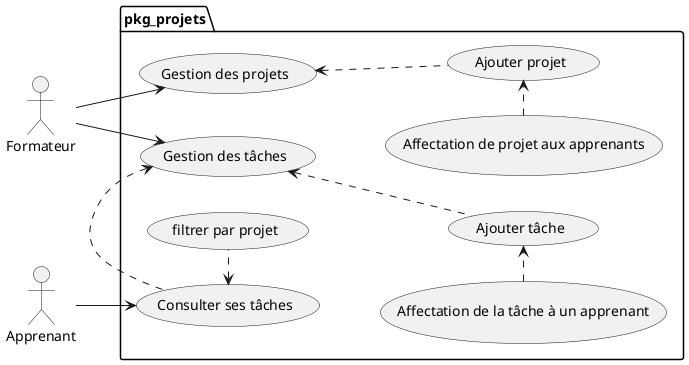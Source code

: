 @startuml pkg_projets 

left to right direction


actor Formateur as formateur
actor Apprenant as apprenant


package pkg_projets {

  (Gestion des projets) <.. (Ajouter projet) 
  (Affectation de projet aux apprenants) .> (Ajouter projet)

  (Gestion des tâches) <.. (Ajouter tâche) 
  (Gestion des tâches)  <. (Consulter ses tâches)
  (Consulter ses tâches) <. (filtrer par projet)
  (Affectation de la tâche à un apprenant) .> (Ajouter tâche)
 
  formateur -->  (Gestion des projets) 
  formateur -->  (Gestion des tâches) 
  apprenant --> (Consulter ses tâches)

}  

' note right of admin : "note 1"

@enduml